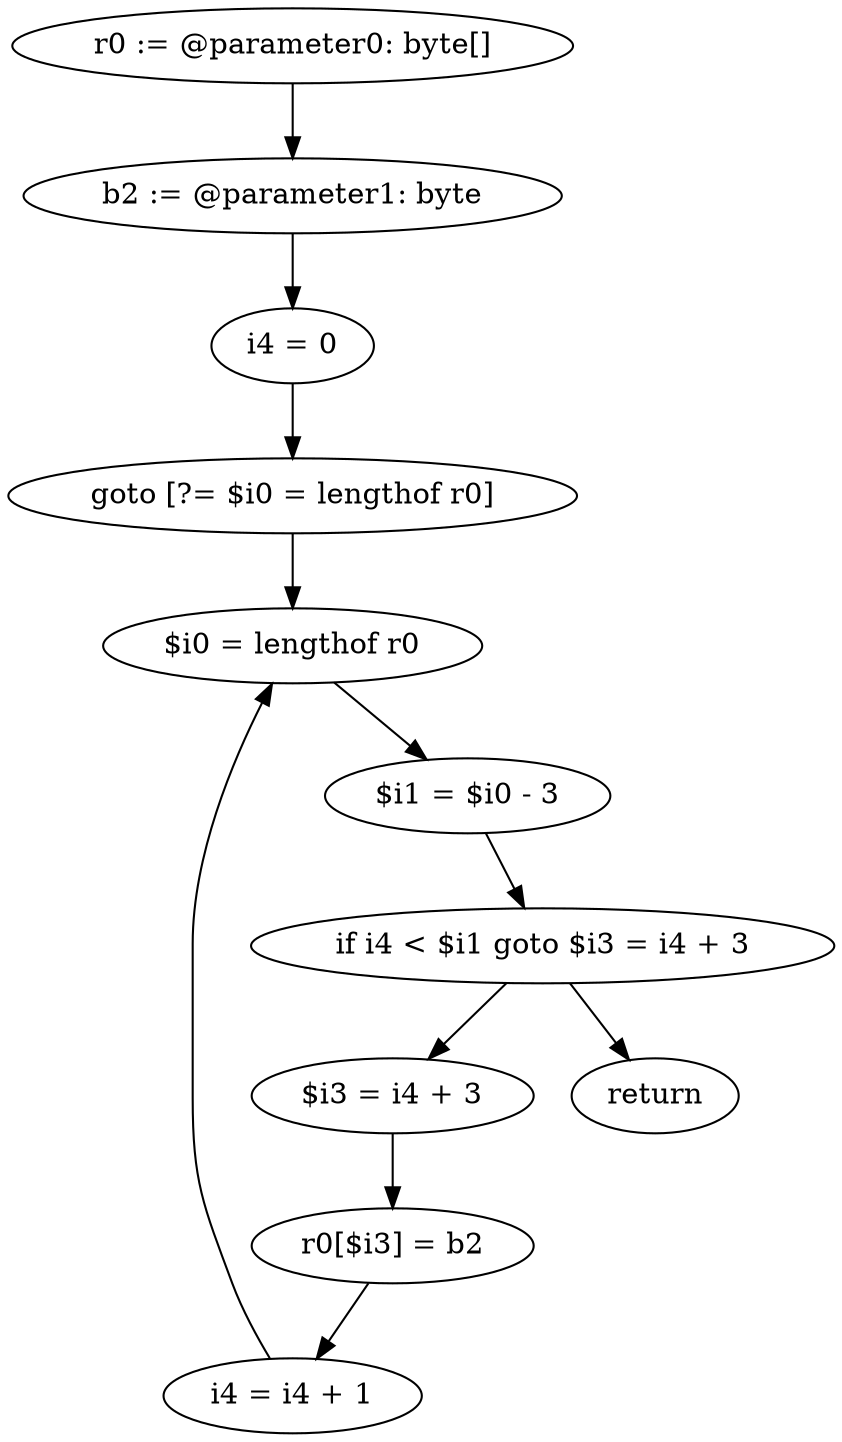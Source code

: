 digraph "unitGraph" {
    "r0 := @parameter0: byte[]"
    "b2 := @parameter1: byte"
    "i4 = 0"
    "goto [?= $i0 = lengthof r0]"
    "$i3 = i4 + 3"
    "r0[$i3] = b2"
    "i4 = i4 + 1"
    "$i0 = lengthof r0"
    "$i1 = $i0 - 3"
    "if i4 < $i1 goto $i3 = i4 + 3"
    "return"
    "r0 := @parameter0: byte[]"->"b2 := @parameter1: byte";
    "b2 := @parameter1: byte"->"i4 = 0";
    "i4 = 0"->"goto [?= $i0 = lengthof r0]";
    "goto [?= $i0 = lengthof r0]"->"$i0 = lengthof r0";
    "$i3 = i4 + 3"->"r0[$i3] = b2";
    "r0[$i3] = b2"->"i4 = i4 + 1";
    "i4 = i4 + 1"->"$i0 = lengthof r0";
    "$i0 = lengthof r0"->"$i1 = $i0 - 3";
    "$i1 = $i0 - 3"->"if i4 < $i1 goto $i3 = i4 + 3";
    "if i4 < $i1 goto $i3 = i4 + 3"->"return";
    "if i4 < $i1 goto $i3 = i4 + 3"->"$i3 = i4 + 3";
}
